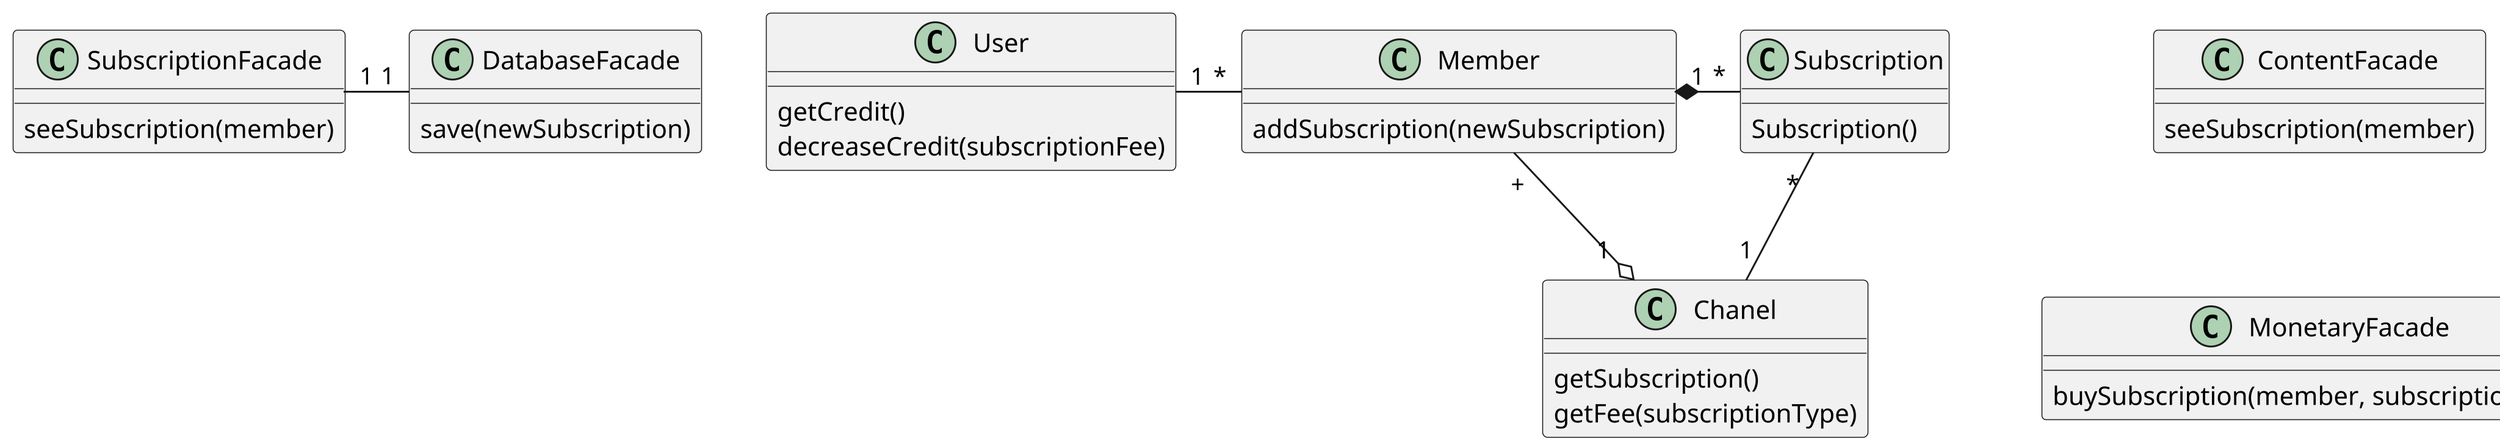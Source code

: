 @startuml buy_subscription

scale 3
skinparam DefaultFontName B Nazanin
skinparam ArrowMessageAlignment right

class "Subscription" as subscription {
    Subscription()
}

class "Chanel" as chanel {
    getSubscription()
    getFee(subscriptionType)
}

class "Member" as member {
    addSubscription(newSubscription)
}

class "User" as user {
    getCredit()
    decreaseCredit(subscriptionFee)
}

class "ContentFacade" {
    seeSubscription(member)
}

class "AccountFacade" {
    getCredit(member)
    decreaseCredit(member, subscriptionFee)
}

class "MonetaryFacade" {
    buySubscription(member, subscriptionType)
}

class "DatabaseFacade" {
    save(newSubscription)
}

class "SubscriptionFacade" {
    seeSubscription(member)
}

subscription "              *" -down- "1" chanel
chanel "                    1" o-up- "+" member
member "1" *-right- "*" subscription
member "*" -left- "1" user
DatabaseFacade "1" -left- "1" SubscriptionFacade

@enduml
